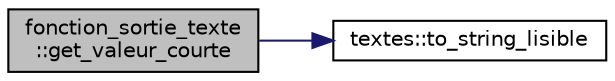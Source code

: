 digraph "fonction_sortie_texte::get_valeur_courte"
{
  edge [fontname="Helvetica",fontsize="10",labelfontname="Helvetica",labelfontsize="10"];
  node [fontname="Helvetica",fontsize="10",shape=record];
  rankdir="LR";
  Node9 [label="fonction_sortie_texte\l::get_valeur_courte",height=0.2,width=0.4,color="black", fillcolor="grey75", style="filled", fontcolor="black"];
  Node9 -> Node10 [color="midnightblue",fontsize="10",style="solid",fontname="Helvetica"];
  Node10 [label="textes::to_string_lisible",height=0.2,width=0.4,color="black", fillcolor="white", style="filled",URL="$classtextes.html#a7b9f02a341d284ea7a7454642ff5135c"];
}
